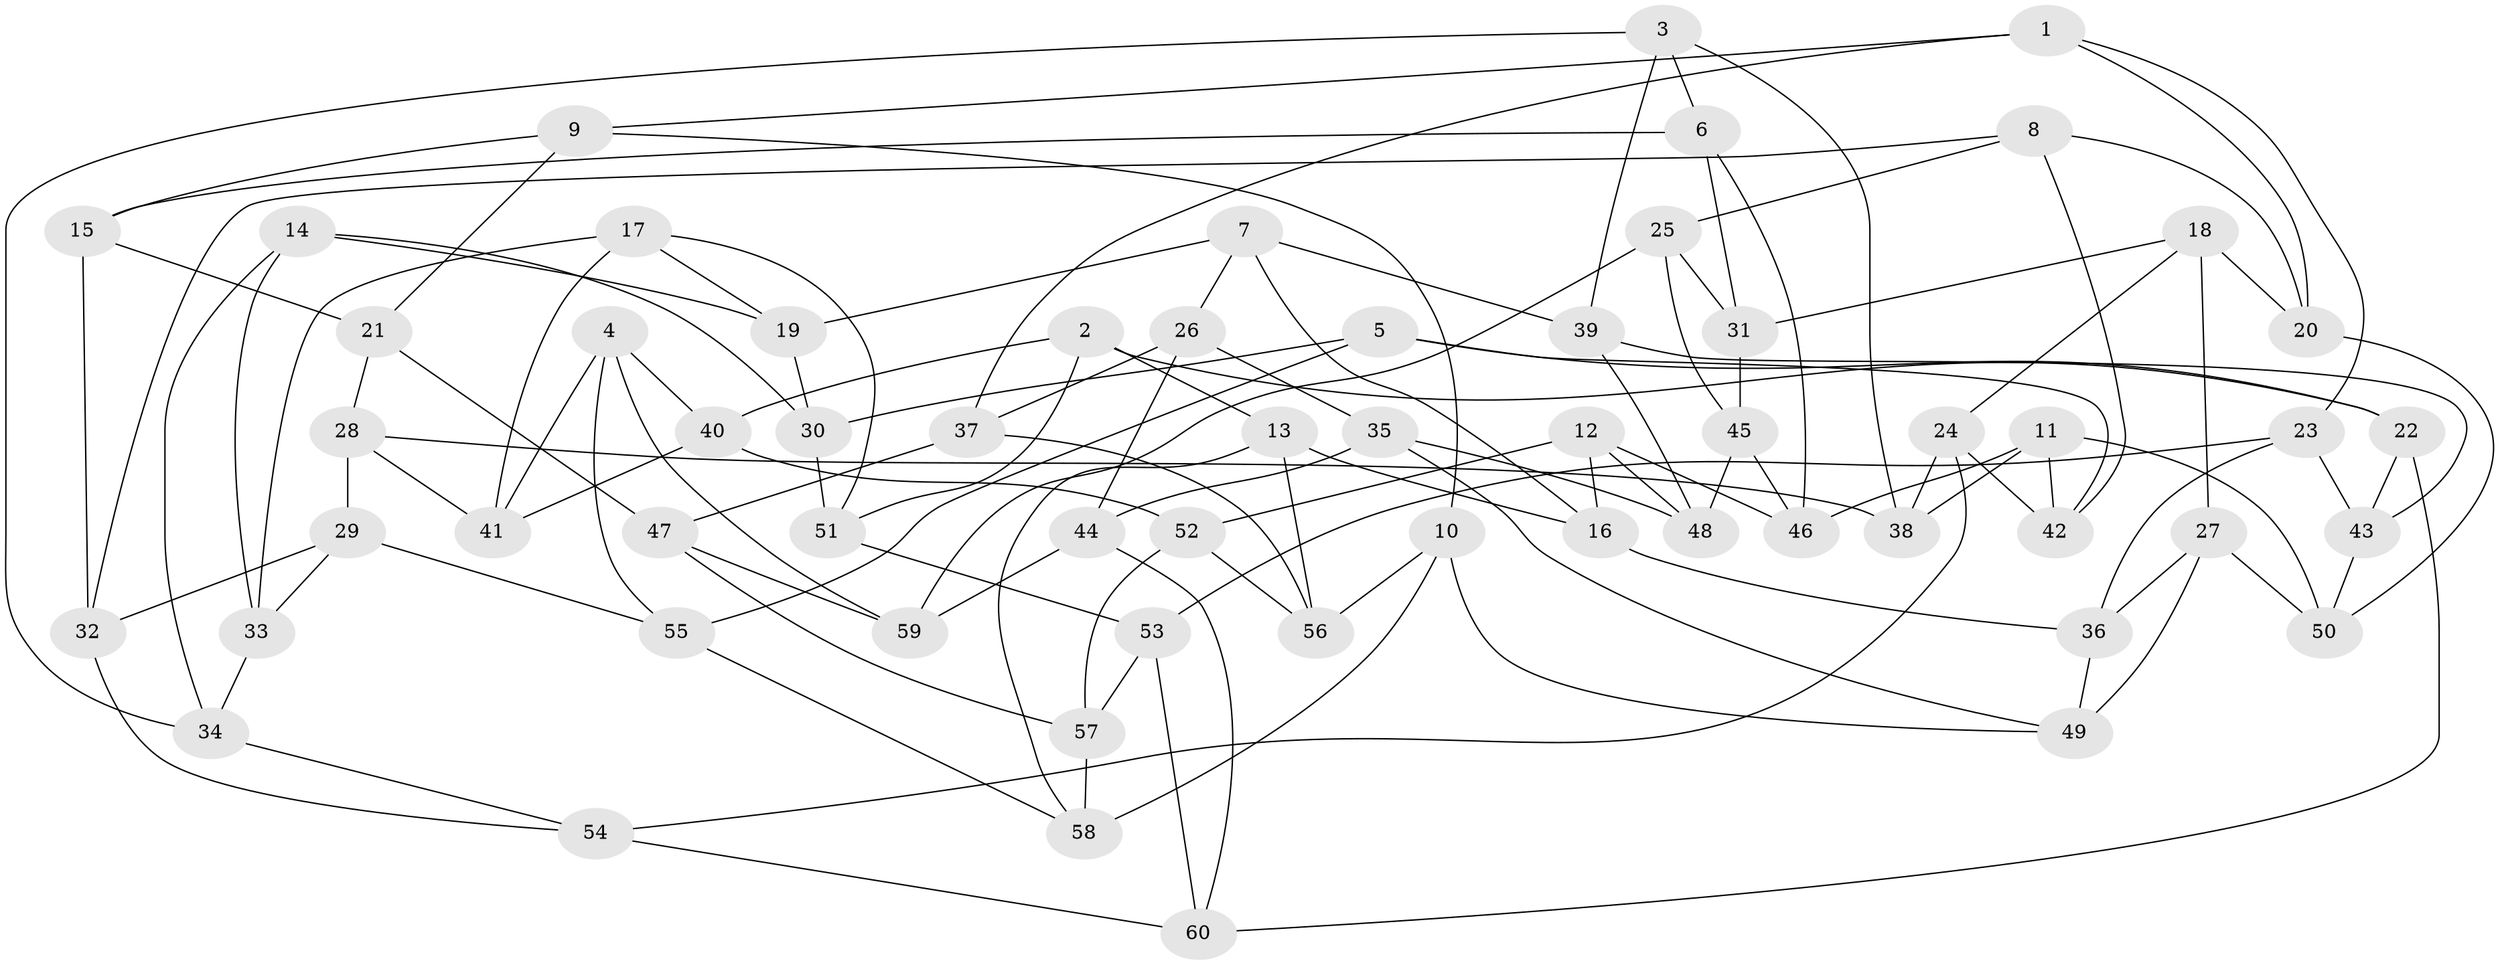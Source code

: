 // coarse degree distribution, {9: 0.05555555555555555, 11: 0.05555555555555555, 10: 0.05555555555555555, 7: 0.16666666666666666, 4: 0.16666666666666666, 8: 0.16666666666666666, 6: 0.05555555555555555, 3: 0.16666666666666666, 5: 0.1111111111111111}
// Generated by graph-tools (version 1.1) at 2025/20/03/04/25 18:20:55]
// undirected, 60 vertices, 120 edges
graph export_dot {
graph [start="1"]
  node [color=gray90,style=filled];
  1;
  2;
  3;
  4;
  5;
  6;
  7;
  8;
  9;
  10;
  11;
  12;
  13;
  14;
  15;
  16;
  17;
  18;
  19;
  20;
  21;
  22;
  23;
  24;
  25;
  26;
  27;
  28;
  29;
  30;
  31;
  32;
  33;
  34;
  35;
  36;
  37;
  38;
  39;
  40;
  41;
  42;
  43;
  44;
  45;
  46;
  47;
  48;
  49;
  50;
  51;
  52;
  53;
  54;
  55;
  56;
  57;
  58;
  59;
  60;
  1 -- 23;
  1 -- 37;
  1 -- 20;
  1 -- 9;
  2 -- 51;
  2 -- 13;
  2 -- 22;
  2 -- 40;
  3 -- 34;
  3 -- 39;
  3 -- 6;
  3 -- 38;
  4 -- 41;
  4 -- 40;
  4 -- 55;
  4 -- 59;
  5 -- 42;
  5 -- 22;
  5 -- 55;
  5 -- 30;
  6 -- 15;
  6 -- 31;
  6 -- 46;
  7 -- 19;
  7 -- 26;
  7 -- 39;
  7 -- 16;
  8 -- 20;
  8 -- 32;
  8 -- 42;
  8 -- 25;
  9 -- 15;
  9 -- 21;
  9 -- 10;
  10 -- 49;
  10 -- 56;
  10 -- 58;
  11 -- 38;
  11 -- 46;
  11 -- 50;
  11 -- 42;
  12 -- 16;
  12 -- 52;
  12 -- 46;
  12 -- 48;
  13 -- 56;
  13 -- 58;
  13 -- 16;
  14 -- 19;
  14 -- 30;
  14 -- 34;
  14 -- 33;
  15 -- 32;
  15 -- 21;
  16 -- 36;
  17 -- 51;
  17 -- 19;
  17 -- 33;
  17 -- 41;
  18 -- 20;
  18 -- 24;
  18 -- 27;
  18 -- 31;
  19 -- 30;
  20 -- 50;
  21 -- 47;
  21 -- 28;
  22 -- 43;
  22 -- 60;
  23 -- 53;
  23 -- 43;
  23 -- 36;
  24 -- 54;
  24 -- 38;
  24 -- 42;
  25 -- 45;
  25 -- 59;
  25 -- 31;
  26 -- 35;
  26 -- 44;
  26 -- 37;
  27 -- 50;
  27 -- 49;
  27 -- 36;
  28 -- 38;
  28 -- 29;
  28 -- 41;
  29 -- 32;
  29 -- 33;
  29 -- 55;
  30 -- 51;
  31 -- 45;
  32 -- 54;
  33 -- 34;
  34 -- 54;
  35 -- 48;
  35 -- 49;
  35 -- 44;
  36 -- 49;
  37 -- 47;
  37 -- 56;
  39 -- 48;
  39 -- 43;
  40 -- 41;
  40 -- 52;
  43 -- 50;
  44 -- 59;
  44 -- 60;
  45 -- 48;
  45 -- 46;
  47 -- 57;
  47 -- 59;
  51 -- 53;
  52 -- 56;
  52 -- 57;
  53 -- 57;
  53 -- 60;
  54 -- 60;
  55 -- 58;
  57 -- 58;
}
